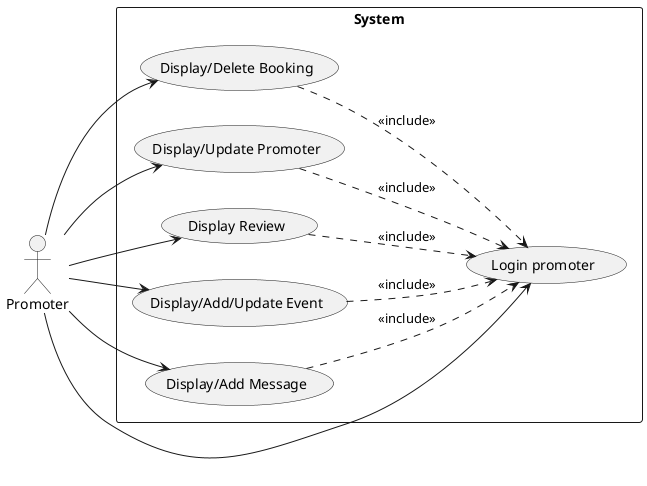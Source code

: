 @startuml
left to right direction
actor "Promoter"


rectangle System{
	Promoter -down->  (Login promoter)
	Promoter -down-> (Display/Delete Booking)
	Promoter -down-> (Display/Update Promoter)
	Promoter -down-> (Display Review)
	Promoter -down-> (Display/Add/Update Event)
    Promoter -down-> (Display/Add Message)

    (Display/Delete Booking) 	..> (Login promoter): <<include>>
    (Display/Update Promoter) 	..> (Login promoter): <<include>>
    (Display Review) 			..> (Login promoter): <<include>>
    (Display/Add/Update Event) 	..> (Login promoter): <<include>>
    (Display/Add Message) 		..> (Login promoter): <<include>>
}
@enduml